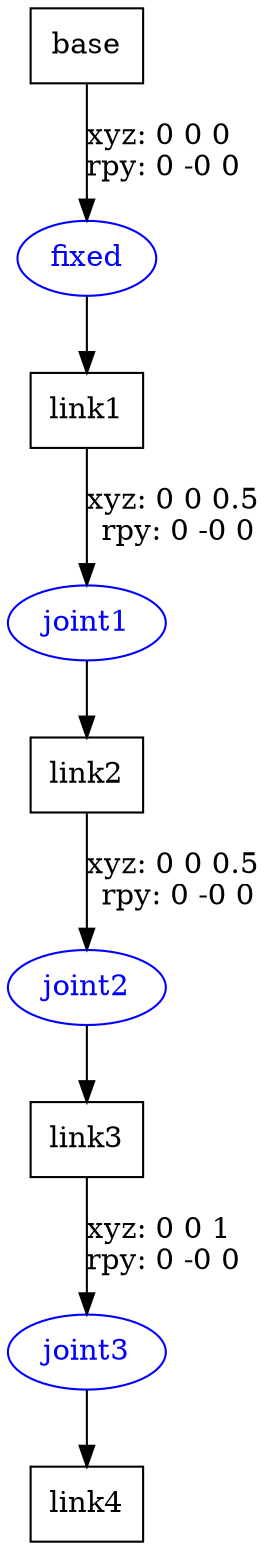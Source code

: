 digraph G {
node [shape=box];
"base" [label="base"];
"link1" [label="link1"];
"link2" [label="link2"];
"link3" [label="link3"];
"link4" [label="link4"];
node [shape=ellipse, color=blue, fontcolor=blue];
"base" -> "fixed" [label="xyz: 0 0 0 \nrpy: 0 -0 0"]
"fixed" -> "link1"
"link1" -> "joint1" [label="xyz: 0 0 0.5 \nrpy: 0 -0 0"]
"joint1" -> "link2"
"link2" -> "joint2" [label="xyz: 0 0 0.5 \nrpy: 0 -0 0"]
"joint2" -> "link3"
"link3" -> "joint3" [label="xyz: 0 0 1 \nrpy: 0 -0 0"]
"joint3" -> "link4"
}
